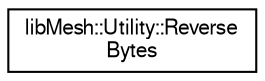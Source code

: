 digraph "Graphical Class Hierarchy"
{
  edge [fontname="FreeSans",fontsize="10",labelfontname="FreeSans",labelfontsize="10"];
  node [fontname="FreeSans",fontsize="10",shape=record];
  rankdir="LR";
  Node1 [label="libMesh::Utility::Reverse\lBytes",height=0.2,width=0.4,color="black", fillcolor="white", style="filled",URL="$classlibMesh_1_1Utility_1_1ReverseBytes.html"];
}

